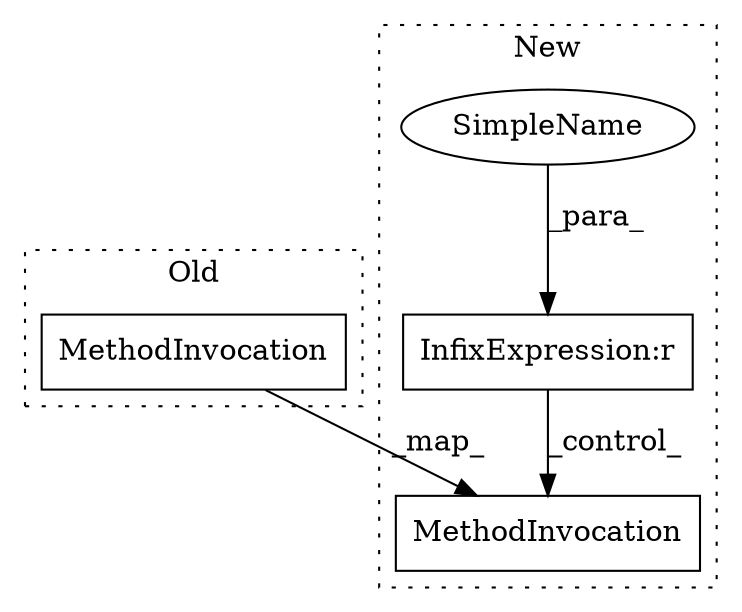 digraph G {
subgraph cluster0 {
1 [label="MethodInvocation" a="32" s="5670,5743" l="9,1" shape="box"];
label = "Old";
style="dotted";
}
subgraph cluster1 {
2 [label="MethodInvocation" a="32" s="2927,2970" l="9,1" shape="box"];
3 [label="SimpleName" a="42" s="2342" l="13" shape="ellipse"];
4 [label="InfixExpression:r" a="27" s="2355" l="4" shape="box"];
label = "New";
style="dotted";
}
1 -> 2 [label="_map_"];
3 -> 4 [label="_para_"];
4 -> 2 [label="_control_"];
}